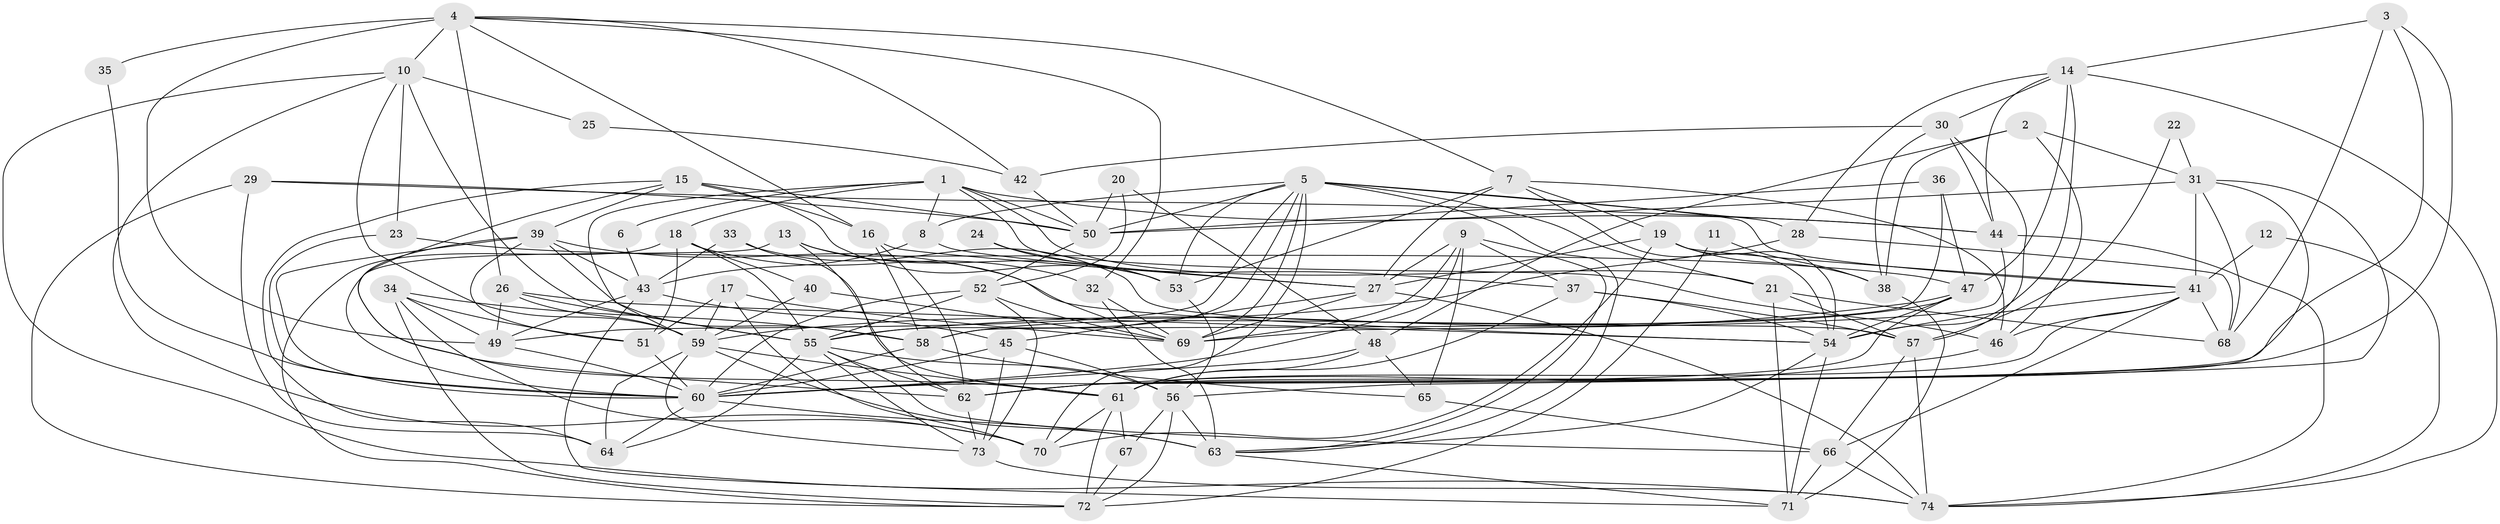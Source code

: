 // original degree distribution, {6: 0.08108108108108109, 4: 0.30405405405405406, 5: 0.20270270270270271, 7: 0.013513513513513514, 3: 0.2702702702702703, 2: 0.10810810810810811, 8: 0.02027027027027027}
// Generated by graph-tools (version 1.1) at 2025/26/03/09/25 03:26:14]
// undirected, 74 vertices, 213 edges
graph export_dot {
graph [start="1"]
  node [color=gray90,style=filled];
  1;
  2;
  3;
  4;
  5;
  6;
  7;
  8;
  9;
  10;
  11;
  12;
  13;
  14;
  15;
  16;
  17;
  18;
  19;
  20;
  21;
  22;
  23;
  24;
  25;
  26;
  27;
  28;
  29;
  30;
  31;
  32;
  33;
  34;
  35;
  36;
  37;
  38;
  39;
  40;
  41;
  42;
  43;
  44;
  45;
  46;
  47;
  48;
  49;
  50;
  51;
  52;
  53;
  54;
  55;
  56;
  57;
  58;
  59;
  60;
  61;
  62;
  63;
  64;
  65;
  66;
  67;
  68;
  69;
  70;
  71;
  72;
  73;
  74;
  1 -- 6 [weight=1.0];
  1 -- 8 [weight=1.0];
  1 -- 18 [weight=1.0];
  1 -- 21 [weight=1.0];
  1 -- 44 [weight=1.0];
  1 -- 46 [weight=1.0];
  1 -- 50 [weight=1.0];
  1 -- 59 [weight=1.0];
  2 -- 31 [weight=1.0];
  2 -- 38 [weight=1.0];
  2 -- 46 [weight=1.0];
  2 -- 48 [weight=1.0];
  3 -- 14 [weight=1.0];
  3 -- 60 [weight=1.0];
  3 -- 62 [weight=1.0];
  3 -- 68 [weight=1.0];
  4 -- 7 [weight=1.0];
  4 -- 10 [weight=2.0];
  4 -- 16 [weight=1.0];
  4 -- 26 [weight=1.0];
  4 -- 32 [weight=1.0];
  4 -- 35 [weight=1.0];
  4 -- 42 [weight=1.0];
  4 -- 49 [weight=1.0];
  5 -- 8 [weight=1.0];
  5 -- 21 [weight=1.0];
  5 -- 28 [weight=1.0];
  5 -- 41 [weight=1.0];
  5 -- 49 [weight=1.0];
  5 -- 50 [weight=1.0];
  5 -- 53 [weight=1.0];
  5 -- 55 [weight=1.0];
  5 -- 63 [weight=1.0];
  5 -- 69 [weight=1.0];
  5 -- 70 [weight=1.0];
  6 -- 43 [weight=1.0];
  7 -- 19 [weight=1.0];
  7 -- 27 [weight=1.0];
  7 -- 46 [weight=1.0];
  7 -- 53 [weight=1.0];
  7 -- 54 [weight=1.0];
  8 -- 27 [weight=1.0];
  8 -- 43 [weight=1.0];
  9 -- 27 [weight=1.0];
  9 -- 37 [weight=1.0];
  9 -- 60 [weight=1.0];
  9 -- 63 [weight=1.0];
  9 -- 65 [weight=1.0];
  9 -- 69 [weight=1.0];
  10 -- 23 [weight=1.0];
  10 -- 25 [weight=1.0];
  10 -- 55 [weight=1.0];
  10 -- 59 [weight=1.0];
  10 -- 70 [weight=1.0];
  10 -- 74 [weight=1.0];
  11 -- 38 [weight=1.0];
  11 -- 72 [weight=1.0];
  12 -- 41 [weight=1.0];
  12 -- 74 [weight=1.0];
  13 -- 53 [weight=2.0];
  13 -- 60 [weight=1.0];
  13 -- 62 [weight=1.0];
  13 -- 69 [weight=1.0];
  14 -- 28 [weight=1.0];
  14 -- 30 [weight=1.0];
  14 -- 44 [weight=1.0];
  14 -- 47 [weight=1.0];
  14 -- 54 [weight=1.0];
  14 -- 74 [weight=1.0];
  15 -- 16 [weight=1.0];
  15 -- 39 [weight=1.0];
  15 -- 50 [weight=1.0];
  15 -- 53 [weight=1.0];
  15 -- 61 [weight=1.0];
  15 -- 64 [weight=1.0];
  16 -- 27 [weight=1.0];
  16 -- 58 [weight=1.0];
  16 -- 62 [weight=1.0];
  17 -- 51 [weight=1.0];
  17 -- 59 [weight=1.0];
  17 -- 69 [weight=1.0];
  17 -- 70 [weight=1.0];
  18 -- 32 [weight=1.0];
  18 -- 40 [weight=1.0];
  18 -- 51 [weight=1.0];
  18 -- 55 [weight=1.0];
  18 -- 72 [weight=1.0];
  19 -- 27 [weight=1.0];
  19 -- 38 [weight=1.0];
  19 -- 41 [weight=1.0];
  19 -- 54 [weight=1.0];
  19 -- 70 [weight=1.0];
  20 -- 48 [weight=1.0];
  20 -- 50 [weight=1.0];
  20 -- 52 [weight=1.0];
  21 -- 57 [weight=1.0];
  21 -- 68 [weight=1.0];
  21 -- 71 [weight=1.0];
  22 -- 31 [weight=1.0];
  22 -- 57 [weight=1.0];
  23 -- 47 [weight=1.0];
  23 -- 60 [weight=1.0];
  24 -- 37 [weight=1.0];
  24 -- 53 [weight=1.0];
  25 -- 42 [weight=1.0];
  26 -- 49 [weight=1.0];
  26 -- 54 [weight=1.0];
  26 -- 55 [weight=1.0];
  26 -- 59 [weight=1.0];
  27 -- 45 [weight=1.0];
  27 -- 69 [weight=1.0];
  27 -- 74 [weight=1.0];
  28 -- 59 [weight=1.0];
  28 -- 68 [weight=1.0];
  29 -- 44 [weight=1.0];
  29 -- 50 [weight=1.0];
  29 -- 64 [weight=1.0];
  29 -- 72 [weight=1.0];
  30 -- 38 [weight=1.0];
  30 -- 42 [weight=1.0];
  30 -- 44 [weight=1.0];
  30 -- 57 [weight=2.0];
  31 -- 41 [weight=1.0];
  31 -- 50 [weight=1.0];
  31 -- 56 [weight=1.0];
  31 -- 61 [weight=1.0];
  31 -- 68 [weight=1.0];
  32 -- 63 [weight=1.0];
  32 -- 69 [weight=1.0];
  33 -- 43 [weight=1.0];
  33 -- 57 [weight=1.0];
  33 -- 61 [weight=1.0];
  34 -- 49 [weight=1.0];
  34 -- 51 [weight=1.0];
  34 -- 58 [weight=1.0];
  34 -- 70 [weight=1.0];
  34 -- 72 [weight=1.0];
  35 -- 60 [weight=1.0];
  36 -- 47 [weight=1.0];
  36 -- 50 [weight=1.0];
  36 -- 58 [weight=1.0];
  37 -- 54 [weight=1.0];
  37 -- 57 [weight=1.0];
  37 -- 61 [weight=1.0];
  38 -- 71 [weight=2.0];
  39 -- 43 [weight=1.0];
  39 -- 51 [weight=1.0];
  39 -- 54 [weight=1.0];
  39 -- 58 [weight=1.0];
  39 -- 60 [weight=1.0];
  39 -- 62 [weight=1.0];
  40 -- 59 [weight=1.0];
  40 -- 69 [weight=1.0];
  41 -- 46 [weight=1.0];
  41 -- 54 [weight=1.0];
  41 -- 61 [weight=1.0];
  41 -- 66 [weight=1.0];
  41 -- 68 [weight=1.0];
  42 -- 50 [weight=1.0];
  43 -- 45 [weight=1.0];
  43 -- 49 [weight=1.0];
  43 -- 71 [weight=1.0];
  44 -- 69 [weight=1.0];
  44 -- 74 [weight=1.0];
  45 -- 56 [weight=1.0];
  45 -- 60 [weight=1.0];
  45 -- 73 [weight=1.0];
  46 -- 62 [weight=1.0];
  47 -- 54 [weight=1.0];
  47 -- 55 [weight=1.0];
  47 -- 58 [weight=1.0];
  47 -- 62 [weight=1.0];
  48 -- 60 [weight=1.0];
  48 -- 61 [weight=1.0];
  48 -- 65 [weight=1.0];
  49 -- 60 [weight=1.0];
  50 -- 52 [weight=1.0];
  51 -- 60 [weight=1.0];
  52 -- 55 [weight=1.0];
  52 -- 60 [weight=1.0];
  52 -- 69 [weight=1.0];
  52 -- 73 [weight=1.0];
  53 -- 56 [weight=1.0];
  54 -- 63 [weight=1.0];
  54 -- 71 [weight=1.0];
  55 -- 56 [weight=1.0];
  55 -- 62 [weight=1.0];
  55 -- 64 [weight=1.0];
  55 -- 66 [weight=1.0];
  55 -- 73 [weight=1.0];
  56 -- 63 [weight=1.0];
  56 -- 67 [weight=1.0];
  56 -- 72 [weight=1.0];
  57 -- 66 [weight=1.0];
  57 -- 74 [weight=1.0];
  58 -- 60 [weight=1.0];
  58 -- 65 [weight=1.0];
  59 -- 61 [weight=1.0];
  59 -- 63 [weight=2.0];
  59 -- 64 [weight=1.0];
  59 -- 73 [weight=1.0];
  60 -- 63 [weight=1.0];
  60 -- 64 [weight=1.0];
  61 -- 67 [weight=1.0];
  61 -- 70 [weight=1.0];
  61 -- 72 [weight=1.0];
  62 -- 73 [weight=1.0];
  63 -- 71 [weight=1.0];
  65 -- 66 [weight=1.0];
  66 -- 71 [weight=1.0];
  66 -- 74 [weight=1.0];
  67 -- 72 [weight=1.0];
  73 -- 74 [weight=1.0];
}

